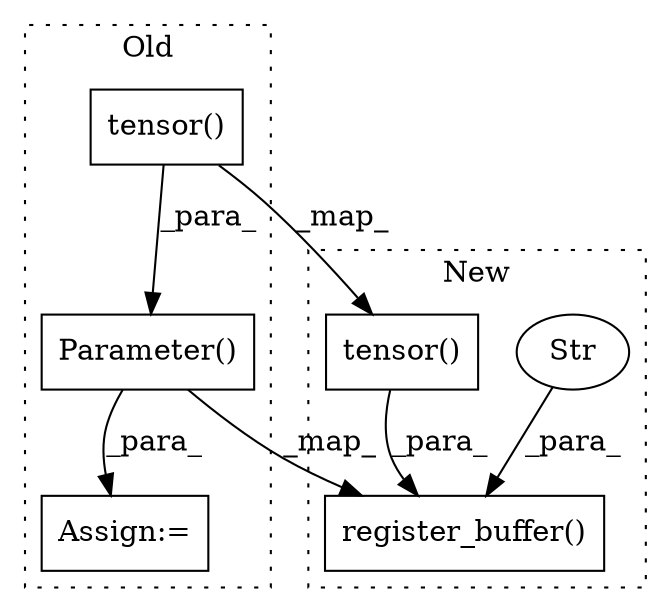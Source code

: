 digraph G {
subgraph cluster0 {
1 [label="Parameter()" a="75" s="9664,9696" l="13,22" shape="box"];
4 [label="Assign:=" a="68" s="9661" l="3" shape="box"];
5 [label="tensor()" a="75" s="9677,9695" l="13,1" shape="box"];
label = "Old";
style="dotted";
}
subgraph cluster1 {
2 [label="register_buffer()" a="75" s="9403,9459" l="21,1" shape="box"];
3 [label="Str" a="66" s="9424" l="14" shape="ellipse"];
6 [label="tensor()" a="75" s="9440,9458" l="13,1" shape="box"];
label = "New";
style="dotted";
}
1 -> 4 [label="_para_"];
1 -> 2 [label="_map_"];
3 -> 2 [label="_para_"];
5 -> 1 [label="_para_"];
5 -> 6 [label="_map_"];
6 -> 2 [label="_para_"];
}